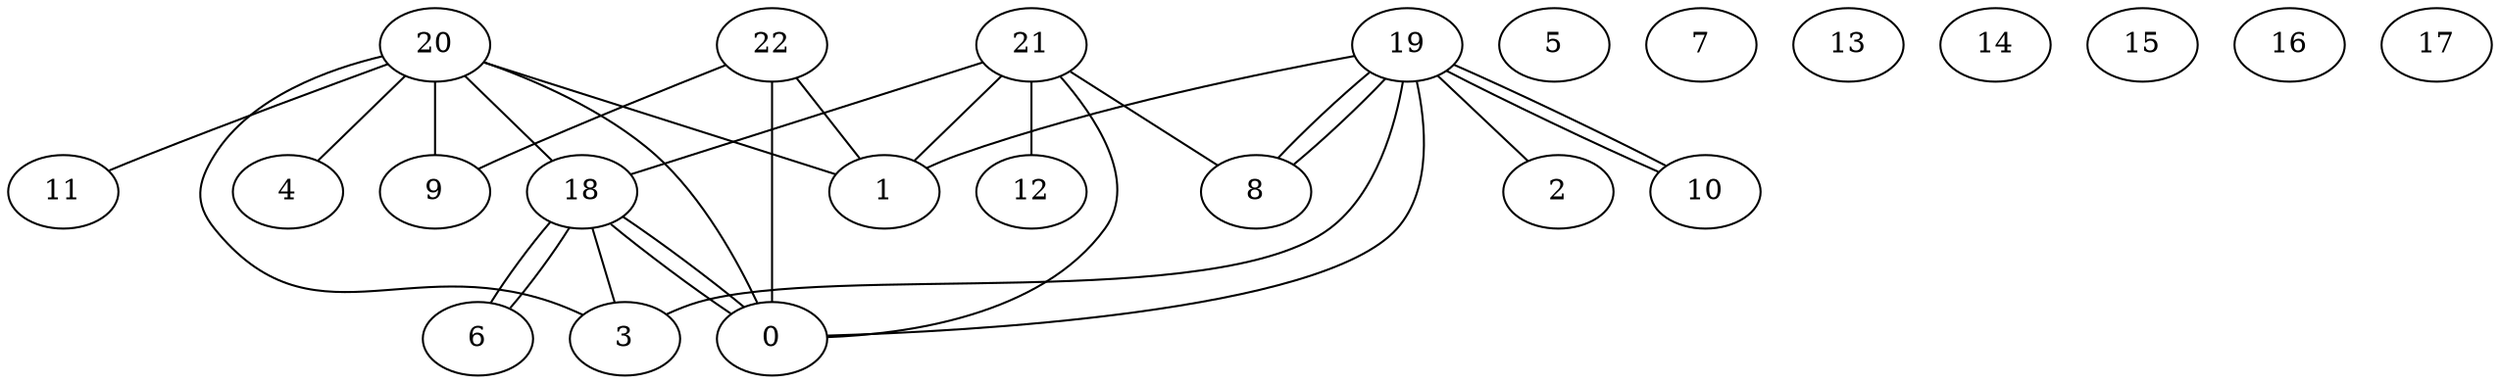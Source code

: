 graph G {
0;
1;
2;
3;
4;
5;
6;
7;
8;
9;
10;
11;
12;
13;
14;
15;
16;
17;
18;
19;
20;
21;
22;
22--1 ;
22--9 ;
22--0 ;
21--1 ;
21--8 ;
21--18 ;
21--12 ;
21--0 ;
20--18 ;
20--3 ;
20--9 ;
20--4 ;
20--11 ;
20--1 ;
20--0 ;
19--10 ;
19--3 ;
19--8 ;
19--8 ;
19--2 ;
19--1 ;
19--10 ;
19--0 ;
18--3 ;
18--6 ;
18--6 ;
18--0 ;
18--0 ;
}
